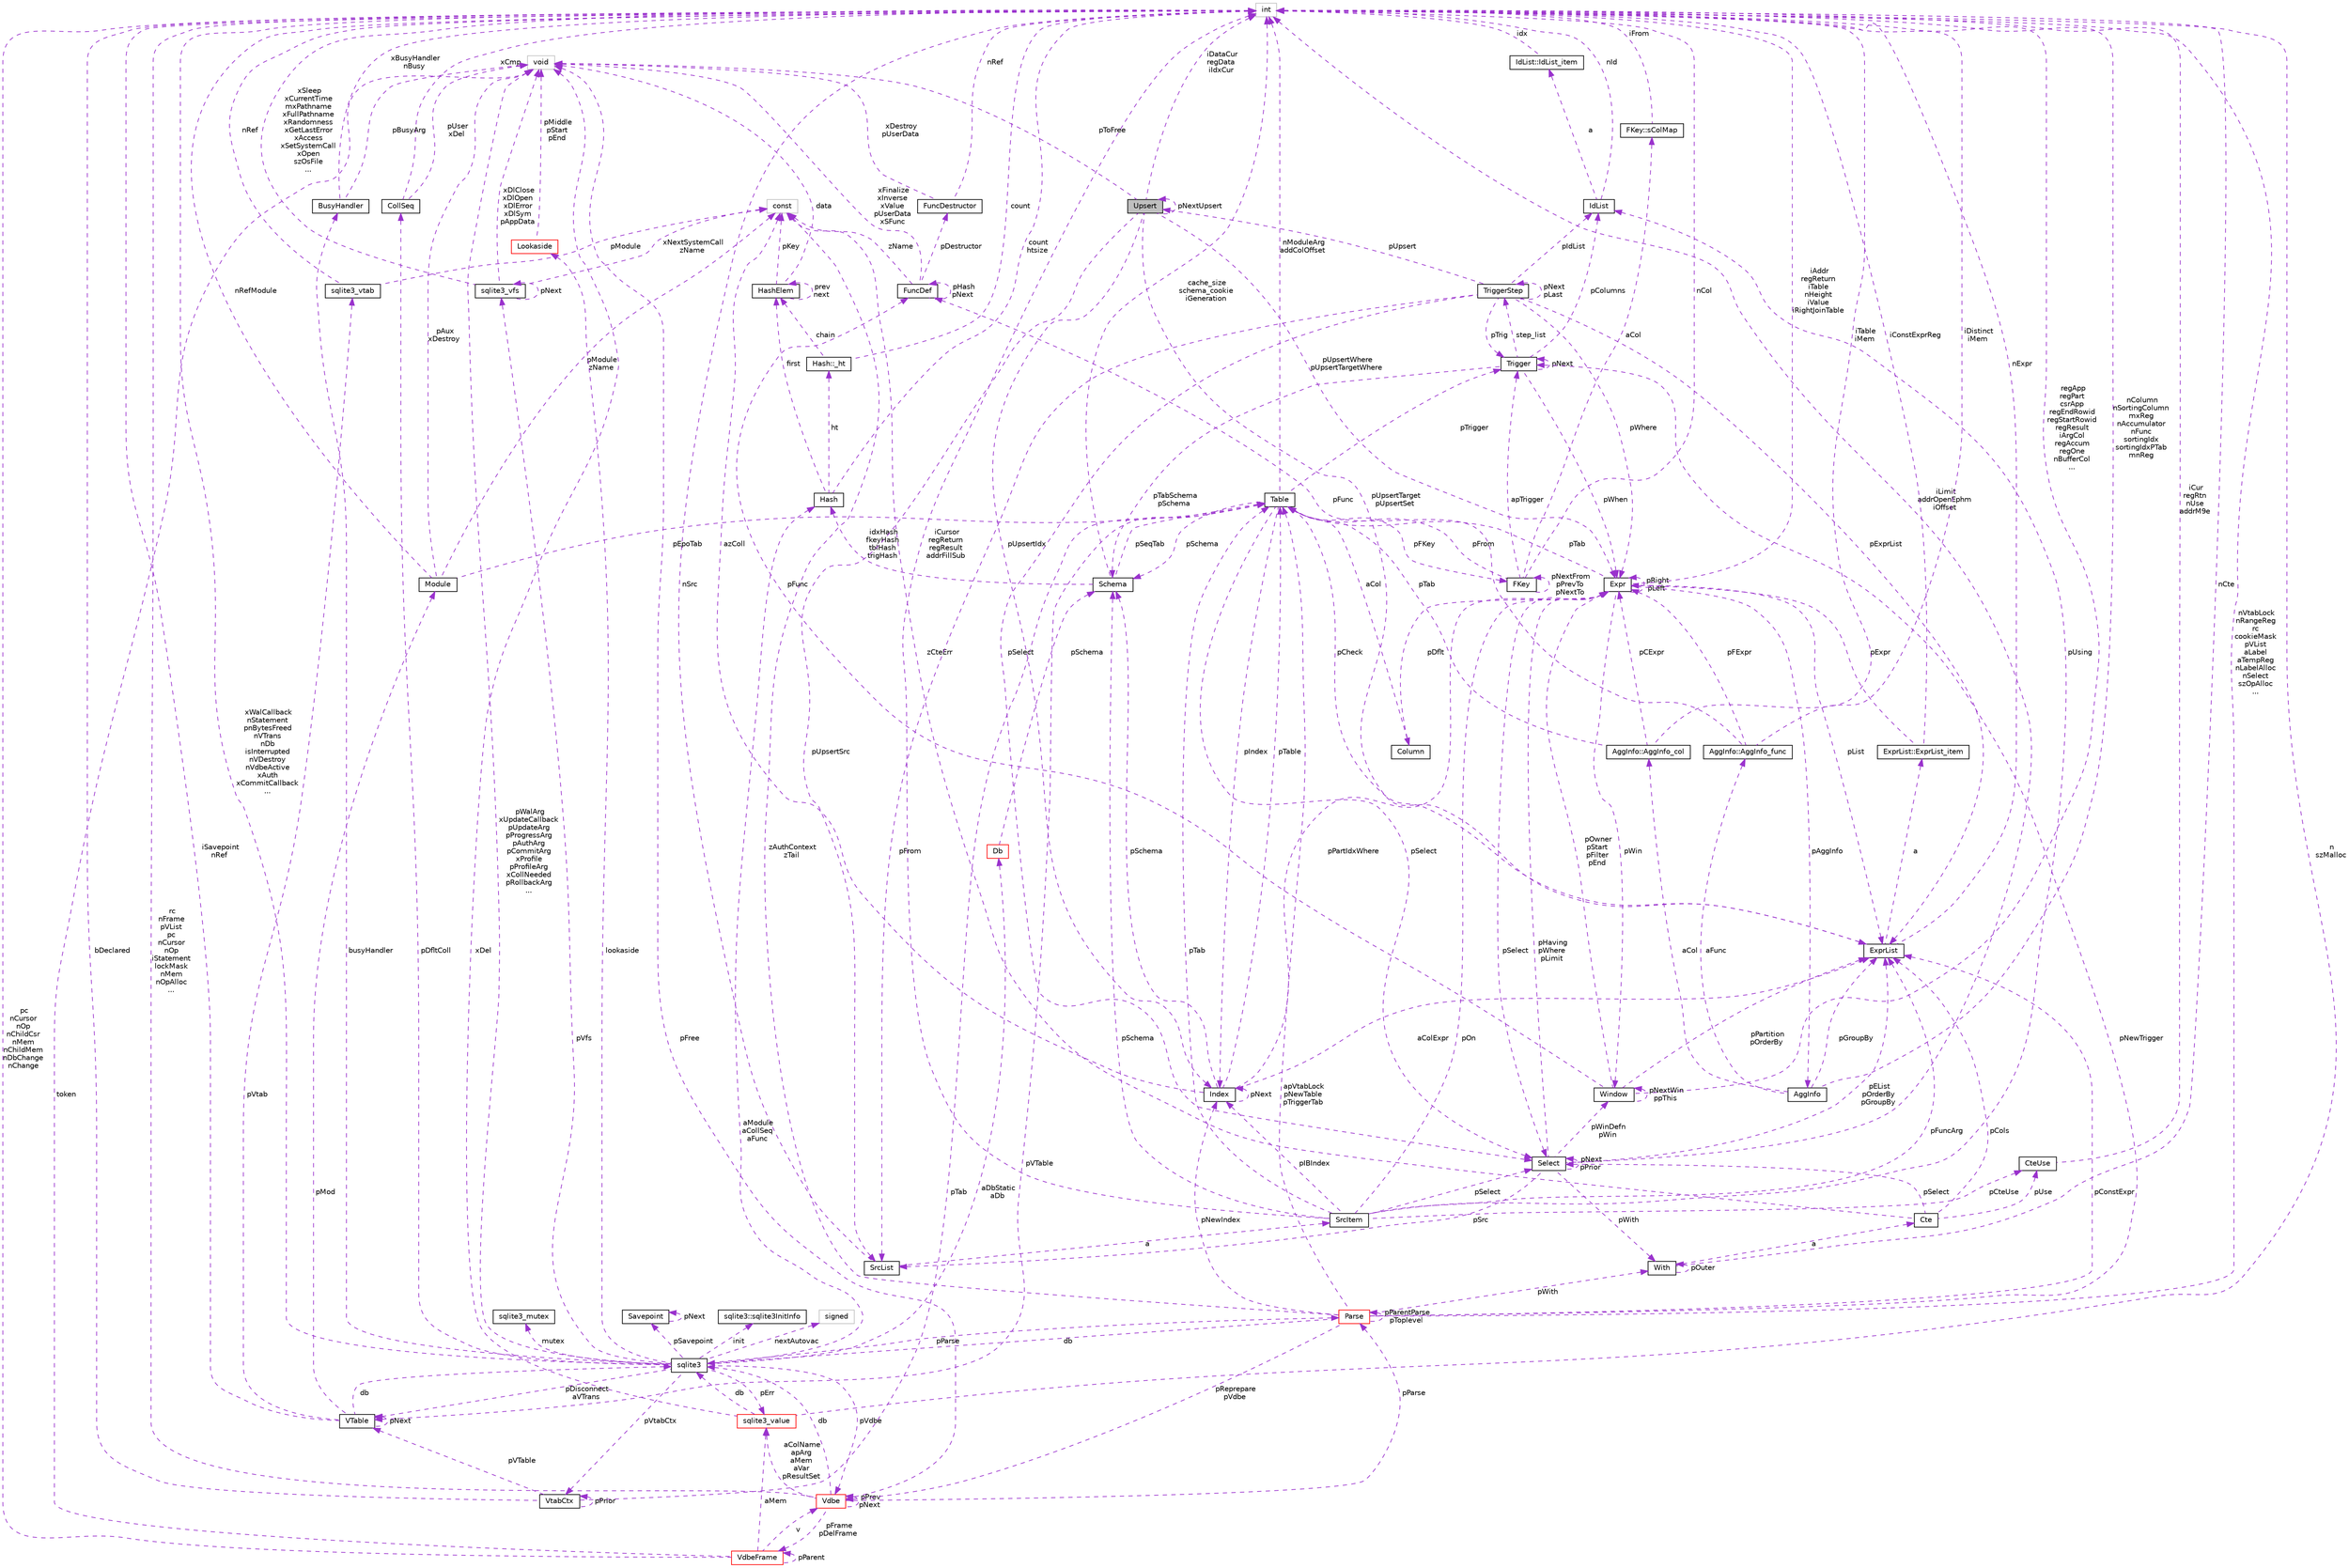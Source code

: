 digraph "Upsert"
{
 // LATEX_PDF_SIZE
  edge [fontname="Helvetica",fontsize="10",labelfontname="Helvetica",labelfontsize="10"];
  node [fontname="Helvetica",fontsize="10",shape=record];
  Node1 [label="Upsert",height=0.2,width=0.4,color="black", fillcolor="grey75", style="filled", fontcolor="black",tooltip=" "];
  Node2 -> Node1 [dir="back",color="darkorchid3",fontsize="10",style="dashed",label=" pUpsertWhere\npUpsertTargetWhere" ,fontname="Helvetica"];
  Node2 [label="Expr",height=0.2,width=0.4,color="black", fillcolor="white", style="filled",URL="$structExpr.html",tooltip=" "];
  Node3 -> Node2 [dir="back",color="darkorchid3",fontsize="10",style="dashed",label=" pAggInfo" ,fontname="Helvetica"];
  Node3 [label="AggInfo",height=0.2,width=0.4,color="black", fillcolor="white", style="filled",URL="$structAggInfo.html",tooltip=" "];
  Node4 -> Node3 [dir="back",color="darkorchid3",fontsize="10",style="dashed",label=" aCol" ,fontname="Helvetica"];
  Node4 [label="AggInfo::AggInfo_col",height=0.2,width=0.4,color="black", fillcolor="white", style="filled",URL="$structAggInfo_1_1AggInfo__col.html",tooltip=" "];
  Node2 -> Node4 [dir="back",color="darkorchid3",fontsize="10",style="dashed",label=" pCExpr" ,fontname="Helvetica"];
  Node5 -> Node4 [dir="back",color="darkorchid3",fontsize="10",style="dashed",label=" iTable\niMem" ,fontname="Helvetica"];
  Node5 [label="int",height=0.2,width=0.4,color="grey75", fillcolor="white", style="filled",tooltip=" "];
  Node6 -> Node4 [dir="back",color="darkorchid3",fontsize="10",style="dashed",label=" pTab" ,fontname="Helvetica"];
  Node6 [label="Table",height=0.2,width=0.4,color="black", fillcolor="white", style="filled",URL="$structTable.html",tooltip=" "];
  Node7 -> Node6 [dir="back",color="darkorchid3",fontsize="10",style="dashed",label=" pSchema" ,fontname="Helvetica"];
  Node7 [label="Schema",height=0.2,width=0.4,color="black", fillcolor="white", style="filled",URL="$structSchema.html",tooltip=" "];
  Node5 -> Node7 [dir="back",color="darkorchid3",fontsize="10",style="dashed",label=" cache_size\nschema_cookie\niGeneration" ,fontname="Helvetica"];
  Node6 -> Node7 [dir="back",color="darkorchid3",fontsize="10",style="dashed",label=" pSeqTab" ,fontname="Helvetica"];
  Node8 -> Node7 [dir="back",color="darkorchid3",fontsize="10",style="dashed",label=" idxHash\nfkeyHash\ntblHash\ntrigHash" ,fontname="Helvetica"];
  Node8 [label="Hash",height=0.2,width=0.4,color="black", fillcolor="white", style="filled",URL="$structHash.html",tooltip=" "];
  Node9 -> Node8 [dir="back",color="darkorchid3",fontsize="10",style="dashed",label=" ht" ,fontname="Helvetica"];
  Node9 [label="Hash::_ht",height=0.2,width=0.4,color="black", fillcolor="white", style="filled",URL="$structHash_1_1__ht.html",tooltip=" "];
  Node5 -> Node9 [dir="back",color="darkorchid3",fontsize="10",style="dashed",label=" count" ,fontname="Helvetica"];
  Node10 -> Node9 [dir="back",color="darkorchid3",fontsize="10",style="dashed",label=" chain" ,fontname="Helvetica"];
  Node10 [label="HashElem",height=0.2,width=0.4,color="black", fillcolor="white", style="filled",URL="$structHashElem.html",tooltip=" "];
  Node11 -> Node10 [dir="back",color="darkorchid3",fontsize="10",style="dashed",label=" data" ,fontname="Helvetica"];
  Node11 [label="void",height=0.2,width=0.4,color="grey75", fillcolor="white", style="filled",tooltip=" "];
  Node10 -> Node10 [dir="back",color="darkorchid3",fontsize="10",style="dashed",label=" prev\nnext" ,fontname="Helvetica"];
  Node12 -> Node10 [dir="back",color="darkorchid3",fontsize="10",style="dashed",label=" pKey" ,fontname="Helvetica"];
  Node12 [label="const",height=0.2,width=0.4,color="grey75", fillcolor="white", style="filled",tooltip=" "];
  Node5 -> Node8 [dir="back",color="darkorchid3",fontsize="10",style="dashed",label=" count\nhtsize" ,fontname="Helvetica"];
  Node10 -> Node8 [dir="back",color="darkorchid3",fontsize="10",style="dashed",label=" first" ,fontname="Helvetica"];
  Node13 -> Node6 [dir="back",color="darkorchid3",fontsize="10",style="dashed",label=" aCol" ,fontname="Helvetica"];
  Node13 [label="Column",height=0.2,width=0.4,color="black", fillcolor="white", style="filled",URL="$structColumn.html",tooltip=" "];
  Node2 -> Node13 [dir="back",color="darkorchid3",fontsize="10",style="dashed",label=" pDflt" ,fontname="Helvetica"];
  Node14 -> Node6 [dir="back",color="darkorchid3",fontsize="10",style="dashed",label=" pFKey" ,fontname="Helvetica"];
  Node14 [label="FKey",height=0.2,width=0.4,color="black", fillcolor="white", style="filled",URL="$structFKey.html",tooltip=" "];
  Node15 -> Node14 [dir="back",color="darkorchid3",fontsize="10",style="dashed",label=" aCol" ,fontname="Helvetica"];
  Node15 [label="FKey::sColMap",height=0.2,width=0.4,color="black", fillcolor="white", style="filled",URL="$structFKey_1_1sColMap.html",tooltip=" "];
  Node5 -> Node15 [dir="back",color="darkorchid3",fontsize="10",style="dashed",label=" iFrom" ,fontname="Helvetica"];
  Node14 -> Node14 [dir="back",color="darkorchid3",fontsize="10",style="dashed",label=" pNextFrom\npPrevTo\npNextTo" ,fontname="Helvetica"];
  Node5 -> Node14 [dir="back",color="darkorchid3",fontsize="10",style="dashed",label=" nCol" ,fontname="Helvetica"];
  Node6 -> Node14 [dir="back",color="darkorchid3",fontsize="10",style="dashed",label=" pFrom" ,fontname="Helvetica"];
  Node16 -> Node14 [dir="back",color="darkorchid3",fontsize="10",style="dashed",label=" apTrigger" ,fontname="Helvetica"];
  Node16 [label="Trigger",height=0.2,width=0.4,color="black", fillcolor="white", style="filled",URL="$structTrigger.html",tooltip=" "];
  Node17 -> Node16 [dir="back",color="darkorchid3",fontsize="10",style="dashed",label=" step_list" ,fontname="Helvetica"];
  Node17 [label="TriggerStep",height=0.2,width=0.4,color="black", fillcolor="white", style="filled",URL="$structTriggerStep.html",tooltip=" "];
  Node17 -> Node17 [dir="back",color="darkorchid3",fontsize="10",style="dashed",label=" pNext\npLast" ,fontname="Helvetica"];
  Node2 -> Node17 [dir="back",color="darkorchid3",fontsize="10",style="dashed",label=" pWhere" ,fontname="Helvetica"];
  Node18 -> Node17 [dir="back",color="darkorchid3",fontsize="10",style="dashed",label=" pIdList" ,fontname="Helvetica"];
  Node18 [label="IdList",height=0.2,width=0.4,color="black", fillcolor="white", style="filled",URL="$structIdList.html",tooltip=" "];
  Node19 -> Node18 [dir="back",color="darkorchid3",fontsize="10",style="dashed",label=" a" ,fontname="Helvetica"];
  Node19 [label="IdList::IdList_item",height=0.2,width=0.4,color="black", fillcolor="white", style="filled",URL="$structIdList_1_1IdList__item.html",tooltip=" "];
  Node5 -> Node19 [dir="back",color="darkorchid3",fontsize="10",style="dashed",label=" idx" ,fontname="Helvetica"];
  Node5 -> Node18 [dir="back",color="darkorchid3",fontsize="10",style="dashed",label=" nId" ,fontname="Helvetica"];
  Node20 -> Node17 [dir="back",color="darkorchid3",fontsize="10",style="dashed",label=" pSelect" ,fontname="Helvetica"];
  Node20 [label="Select",height=0.2,width=0.4,color="black", fillcolor="white", style="filled",URL="$structSelect.html",tooltip=" "];
  Node2 -> Node20 [dir="back",color="darkorchid3",fontsize="10",style="dashed",label=" pHaving\npWhere\npLimit" ,fontname="Helvetica"];
  Node21 -> Node20 [dir="back",color="darkorchid3",fontsize="10",style="dashed",label=" pWith" ,fontname="Helvetica"];
  Node21 [label="With",height=0.2,width=0.4,color="black", fillcolor="white", style="filled",URL="$structWith.html",tooltip=" "];
  Node22 -> Node21 [dir="back",color="darkorchid3",fontsize="10",style="dashed",label=" a" ,fontname="Helvetica"];
  Node22 [label="Cte",height=0.2,width=0.4,color="black", fillcolor="white", style="filled",URL="$structCte.html",tooltip=" "];
  Node23 -> Node22 [dir="back",color="darkorchid3",fontsize="10",style="dashed",label=" pUse" ,fontname="Helvetica"];
  Node23 [label="CteUse",height=0.2,width=0.4,color="black", fillcolor="white", style="filled",URL="$structCteUse.html",tooltip=" "];
  Node5 -> Node23 [dir="back",color="darkorchid3",fontsize="10",style="dashed",label=" iCur\nregRtn\nnUse\naddrM9e" ,fontname="Helvetica"];
  Node20 -> Node22 [dir="back",color="darkorchid3",fontsize="10",style="dashed",label=" pSelect" ,fontname="Helvetica"];
  Node12 -> Node22 [dir="back",color="darkorchid3",fontsize="10",style="dashed",label=" zCteErr" ,fontname="Helvetica"];
  Node24 -> Node22 [dir="back",color="darkorchid3",fontsize="10",style="dashed",label=" pCols" ,fontname="Helvetica"];
  Node24 [label="ExprList",height=0.2,width=0.4,color="black", fillcolor="white", style="filled",URL="$structExprList.html",tooltip=" "];
  Node25 -> Node24 [dir="back",color="darkorchid3",fontsize="10",style="dashed",label=" a" ,fontname="Helvetica"];
  Node25 [label="ExprList::ExprList_item",height=0.2,width=0.4,color="black", fillcolor="white", style="filled",URL="$structExprList_1_1ExprList__item.html",tooltip=" "];
  Node2 -> Node25 [dir="back",color="darkorchid3",fontsize="10",style="dashed",label=" pExpr" ,fontname="Helvetica"];
  Node5 -> Node25 [dir="back",color="darkorchid3",fontsize="10",style="dashed",label=" iConstExprReg" ,fontname="Helvetica"];
  Node5 -> Node24 [dir="back",color="darkorchid3",fontsize="10",style="dashed",label=" nExpr" ,fontname="Helvetica"];
  Node21 -> Node21 [dir="back",color="darkorchid3",fontsize="10",style="dashed",label=" pOuter" ,fontname="Helvetica"];
  Node5 -> Node21 [dir="back",color="darkorchid3",fontsize="10",style="dashed",label=" nCte" ,fontname="Helvetica"];
  Node5 -> Node20 [dir="back",color="darkorchid3",fontsize="10",style="dashed",label=" iLimit\naddrOpenEphm\niOffset" ,fontname="Helvetica"];
  Node20 -> Node20 [dir="back",color="darkorchid3",fontsize="10",style="dashed",label=" pNext\npPrior" ,fontname="Helvetica"];
  Node26 -> Node20 [dir="back",color="darkorchid3",fontsize="10",style="dashed",label=" pSrc" ,fontname="Helvetica"];
  Node26 [label="SrcList",height=0.2,width=0.4,color="black", fillcolor="white", style="filled",URL="$structSrcList.html",tooltip=" "];
  Node27 -> Node26 [dir="back",color="darkorchid3",fontsize="10",style="dashed",label=" a" ,fontname="Helvetica"];
  Node27 [label="SrcItem",height=0.2,width=0.4,color="black", fillcolor="white", style="filled",URL="$structSrcItem.html",tooltip=" "];
  Node7 -> Node27 [dir="back",color="darkorchid3",fontsize="10",style="dashed",label=" pSchema" ,fontname="Helvetica"];
  Node23 -> Node27 [dir="back",color="darkorchid3",fontsize="10",style="dashed",label=" pCteUse" ,fontname="Helvetica"];
  Node2 -> Node27 [dir="back",color="darkorchid3",fontsize="10",style="dashed",label=" pOn" ,fontname="Helvetica"];
  Node18 -> Node27 [dir="back",color="darkorchid3",fontsize="10",style="dashed",label=" pUsing" ,fontname="Helvetica"];
  Node5 -> Node27 [dir="back",color="darkorchid3",fontsize="10",style="dashed",label=" iCursor\nregReturn\nregResult\naddrFillSub" ,fontname="Helvetica"];
  Node6 -> Node27 [dir="back",color="darkorchid3",fontsize="10",style="dashed",label=" pTab" ,fontname="Helvetica"];
  Node20 -> Node27 [dir="back",color="darkorchid3",fontsize="10",style="dashed",label=" pSelect" ,fontname="Helvetica"];
  Node28 -> Node27 [dir="back",color="darkorchid3",fontsize="10",style="dashed",label=" pIBIndex" ,fontname="Helvetica"];
  Node28 [label="Index",height=0.2,width=0.4,color="black", fillcolor="white", style="filled",URL="$structIndex.html",tooltip=" "];
  Node7 -> Node28 [dir="back",color="darkorchid3",fontsize="10",style="dashed",label=" pSchema" ,fontname="Helvetica"];
  Node2 -> Node28 [dir="back",color="darkorchid3",fontsize="10",style="dashed",label=" pPartIdxWhere" ,fontname="Helvetica"];
  Node6 -> Node28 [dir="back",color="darkorchid3",fontsize="10",style="dashed",label=" pTable" ,fontname="Helvetica"];
  Node24 -> Node28 [dir="back",color="darkorchid3",fontsize="10",style="dashed",label=" aColExpr" ,fontname="Helvetica"];
  Node12 -> Node28 [dir="back",color="darkorchid3",fontsize="10",style="dashed",label=" azColl" ,fontname="Helvetica"];
  Node28 -> Node28 [dir="back",color="darkorchid3",fontsize="10",style="dashed",label=" pNext" ,fontname="Helvetica"];
  Node24 -> Node27 [dir="back",color="darkorchid3",fontsize="10",style="dashed",label=" pFuncArg" ,fontname="Helvetica"];
  Node5 -> Node26 [dir="back",color="darkorchid3",fontsize="10",style="dashed",label=" nSrc" ,fontname="Helvetica"];
  Node24 -> Node20 [dir="back",color="darkorchid3",fontsize="10",style="dashed",label=" pEList\npOrderBy\npGroupBy" ,fontname="Helvetica"];
  Node29 -> Node20 [dir="back",color="darkorchid3",fontsize="10",style="dashed",label=" pWinDefn\npWin" ,fontname="Helvetica"];
  Node29 [label="Window",height=0.2,width=0.4,color="black", fillcolor="white", style="filled",URL="$structWindow.html",tooltip=" "];
  Node2 -> Node29 [dir="back",color="darkorchid3",fontsize="10",style="dashed",label=" pOwner\npStart\npFilter\npEnd" ,fontname="Helvetica"];
  Node5 -> Node29 [dir="back",color="darkorchid3",fontsize="10",style="dashed",label=" regApp\nregPart\ncsrApp\nregEndRowid\nregStartRowid\nregResult\niArgCol\nregAccum\nregOne\nnBufferCol\n..." ,fontname="Helvetica"];
  Node24 -> Node29 [dir="back",color="darkorchid3",fontsize="10",style="dashed",label=" pPartition\npOrderBy" ,fontname="Helvetica"];
  Node30 -> Node29 [dir="back",color="darkorchid3",fontsize="10",style="dashed",label=" pFunc" ,fontname="Helvetica"];
  Node30 [label="FuncDef",height=0.2,width=0.4,color="black", fillcolor="white", style="filled",URL="$structFuncDef.html",tooltip=" "];
  Node11 -> Node30 [dir="back",color="darkorchid3",fontsize="10",style="dashed",label=" xFinalize\nxInverse\nxValue\npUserData\nxSFunc" ,fontname="Helvetica"];
  Node31 -> Node30 [dir="back",color="darkorchid3",fontsize="10",style="dashed",label=" pDestructor" ,fontname="Helvetica"];
  Node31 [label="FuncDestructor",height=0.2,width=0.4,color="black", fillcolor="white", style="filled",URL="$structFuncDestructor.html",tooltip=" "];
  Node11 -> Node31 [dir="back",color="darkorchid3",fontsize="10",style="dashed",label=" xDestroy\npUserData" ,fontname="Helvetica"];
  Node5 -> Node31 [dir="back",color="darkorchid3",fontsize="10",style="dashed",label=" nRef" ,fontname="Helvetica"];
  Node12 -> Node30 [dir="back",color="darkorchid3",fontsize="10",style="dashed",label=" zName" ,fontname="Helvetica"];
  Node30 -> Node30 [dir="back",color="darkorchid3",fontsize="10",style="dashed",label=" pHash\npNext" ,fontname="Helvetica"];
  Node29 -> Node29 [dir="back",color="darkorchid3",fontsize="10",style="dashed",label=" pNextWin\nppThis" ,fontname="Helvetica"];
  Node16 -> Node17 [dir="back",color="darkorchid3",fontsize="10",style="dashed",label=" pTrig" ,fontname="Helvetica"];
  Node26 -> Node17 [dir="back",color="darkorchid3",fontsize="10",style="dashed",label=" pFrom" ,fontname="Helvetica"];
  Node24 -> Node17 [dir="back",color="darkorchid3",fontsize="10",style="dashed",label=" pExprList" ,fontname="Helvetica"];
  Node1 -> Node17 [dir="back",color="darkorchid3",fontsize="10",style="dashed",label=" pUpsert" ,fontname="Helvetica"];
  Node7 -> Node16 [dir="back",color="darkorchid3",fontsize="10",style="dashed",label=" pTabSchema\npSchema" ,fontname="Helvetica"];
  Node2 -> Node16 [dir="back",color="darkorchid3",fontsize="10",style="dashed",label=" pWhen" ,fontname="Helvetica"];
  Node18 -> Node16 [dir="back",color="darkorchid3",fontsize="10",style="dashed",label=" pColumns" ,fontname="Helvetica"];
  Node16 -> Node16 [dir="back",color="darkorchid3",fontsize="10",style="dashed",label=" pNext" ,fontname="Helvetica"];
  Node32 -> Node6 [dir="back",color="darkorchid3",fontsize="10",style="dashed",label=" pVTable" ,fontname="Helvetica"];
  Node32 [label="VTable",height=0.2,width=0.4,color="black", fillcolor="white", style="filled",URL="$structVTable.html",tooltip=" "];
  Node33 -> Node32 [dir="back",color="darkorchid3",fontsize="10",style="dashed",label=" db" ,fontname="Helvetica"];
  Node33 [label="sqlite3",height=0.2,width=0.4,color="black", fillcolor="white", style="filled",URL="$structsqlite3.html",tooltip=" "];
  Node34 -> Node33 [dir="back",color="darkorchid3",fontsize="10",style="dashed",label=" pVdbe" ,fontname="Helvetica"];
  Node34 [label="Vdbe",height=0.2,width=0.4,color="red", fillcolor="white", style="filled",URL="$structVdbe.html",tooltip=" "];
  Node34 -> Node34 [dir="back",color="darkorchid3",fontsize="10",style="dashed",label=" pPrev\npNext" ,fontname="Helvetica"];
  Node33 -> Node34 [dir="back",color="darkorchid3",fontsize="10",style="dashed",label=" db" ,fontname="Helvetica"];
  Node11 -> Node34 [dir="back",color="darkorchid3",fontsize="10",style="dashed",label=" pFree" ,fontname="Helvetica"];
  Node35 -> Node34 [dir="back",color="darkorchid3",fontsize="10",style="dashed",label=" aColName\napArg\naMem\naVar\npResultSet" ,fontname="Helvetica"];
  Node35 [label="sqlite3_value",height=0.2,width=0.4,color="red", fillcolor="white", style="filled",URL="$structsqlite3__value.html",tooltip=" "];
  Node33 -> Node35 [dir="back",color="darkorchid3",fontsize="10",style="dashed",label=" db" ,fontname="Helvetica"];
  Node11 -> Node35 [dir="back",color="darkorchid3",fontsize="10",style="dashed",label=" xDel" ,fontname="Helvetica"];
  Node5 -> Node35 [dir="back",color="darkorchid3",fontsize="10",style="dashed",label=" n\nszMalloc" ,fontname="Helvetica"];
  Node37 -> Node34 [dir="back",color="darkorchid3",fontsize="10",style="dashed",label=" pFrame\npDelFrame" ,fontname="Helvetica"];
  Node37 [label="VdbeFrame",height=0.2,width=0.4,color="red", fillcolor="white", style="filled",URL="$structVdbeFrame.html",tooltip=" "];
  Node34 -> Node37 [dir="back",color="darkorchid3",fontsize="10",style="dashed",label=" v" ,fontname="Helvetica"];
  Node11 -> Node37 [dir="back",color="darkorchid3",fontsize="10",style="dashed",label=" token" ,fontname="Helvetica"];
  Node35 -> Node37 [dir="back",color="darkorchid3",fontsize="10",style="dashed",label=" aMem" ,fontname="Helvetica"];
  Node37 -> Node37 [dir="back",color="darkorchid3",fontsize="10",style="dashed",label=" pParent" ,fontname="Helvetica"];
  Node5 -> Node37 [dir="back",color="darkorchid3",fontsize="10",style="dashed",label=" pc\nnCursor\nnOp\nnChildCsr\nnMem\nnChildMem\nnDbChange\nnChange" ,fontname="Helvetica"];
  Node5 -> Node34 [dir="back",color="darkorchid3",fontsize="10",style="dashed",label=" rc\nnFrame\npVList\npc\nnCursor\nnOp\niStatement\nlockMask\nnMem\nnOpAlloc\n..." ,fontname="Helvetica"];
  Node77 -> Node34 [dir="back",color="darkorchid3",fontsize="10",style="dashed",label=" pParse" ,fontname="Helvetica"];
  Node77 [label="Parse",height=0.2,width=0.4,color="red", fillcolor="white", style="filled",URL="$structParse.html",tooltip=" "];
  Node34 -> Node77 [dir="back",color="darkorchid3",fontsize="10",style="dashed",label=" pReprepare\npVdbe" ,fontname="Helvetica"];
  Node33 -> Node77 [dir="back",color="darkorchid3",fontsize="10",style="dashed",label=" db" ,fontname="Helvetica"];
  Node21 -> Node77 [dir="back",color="darkorchid3",fontsize="10",style="dashed",label=" pWith" ,fontname="Helvetica"];
  Node5 -> Node77 [dir="back",color="darkorchid3",fontsize="10",style="dashed",label=" nVtabLock\nnRangeReg\nrc\ncookieMask\npVList\naLabel\naTempReg\nnLabelAlloc\nnSelect\nszOpAlloc\n..." ,fontname="Helvetica"];
  Node6 -> Node77 [dir="back",color="darkorchid3",fontsize="10",style="dashed",label=" apVtabLock\npNewTable\npTriggerTab" ,fontname="Helvetica"];
  Node16 -> Node77 [dir="back",color="darkorchid3",fontsize="10",style="dashed",label=" pNewTrigger" ,fontname="Helvetica"];
  Node28 -> Node77 [dir="back",color="darkorchid3",fontsize="10",style="dashed",label=" pNewIndex" ,fontname="Helvetica"];
  Node12 -> Node77 [dir="back",color="darkorchid3",fontsize="10",style="dashed",label=" zAuthContext\nzTail" ,fontname="Helvetica"];
  Node24 -> Node77 [dir="back",color="darkorchid3",fontsize="10",style="dashed",label=" pConstExpr" ,fontname="Helvetica"];
  Node77 -> Node77 [dir="back",color="darkorchid3",fontsize="10",style="dashed",label=" pParentParse\npToplevel" ,fontname="Helvetica"];
  Node98 -> Node33 [dir="back",color="darkorchid3",fontsize="10",style="dashed",label=" pSavepoint" ,fontname="Helvetica"];
  Node98 [label="Savepoint",height=0.2,width=0.4,color="black", fillcolor="white", style="filled",URL="$structSavepoint.html",tooltip=" "];
  Node98 -> Node98 [dir="back",color="darkorchid3",fontsize="10",style="dashed",label=" pNext" ,fontname="Helvetica"];
  Node11 -> Node33 [dir="back",color="darkorchid3",fontsize="10",style="dashed",label=" pWalArg\nxUpdateCallback\npUpdateArg\npProgressArg\npAuthArg\npCommitArg\nxProfile\npProfileArg\nxCollNeeded\npRollbackArg\n..." ,fontname="Helvetica"];
  Node99 -> Node33 [dir="back",color="darkorchid3",fontsize="10",style="dashed",label=" lookaside" ,fontname="Helvetica"];
  Node99 [label="Lookaside",height=0.2,width=0.4,color="red", fillcolor="white", style="filled",URL="$structLookaside.html",tooltip=" "];
  Node11 -> Node99 [dir="back",color="darkorchid3",fontsize="10",style="dashed",label=" pMiddle\npStart\npEnd" ,fontname="Helvetica"];
  Node35 -> Node33 [dir="back",color="darkorchid3",fontsize="10",style="dashed",label=" pErr" ,fontname="Helvetica"];
  Node44 -> Node33 [dir="back",color="darkorchid3",fontsize="10",style="dashed",label=" mutex" ,fontname="Helvetica"];
  Node44 [label="sqlite3_mutex",height=0.2,width=0.4,color="black", fillcolor="white", style="filled",URL="$structsqlite3__mutex.html",tooltip=" "];
  Node54 -> Node33 [dir="back",color="darkorchid3",fontsize="10",style="dashed",label=" pVfs" ,fontname="Helvetica"];
  Node54 [label="sqlite3_vfs",height=0.2,width=0.4,color="black", fillcolor="white", style="filled",URL="$structsqlite3__vfs.html",tooltip=" "];
  Node11 -> Node54 [dir="back",color="darkorchid3",fontsize="10",style="dashed",label=" xDlClose\nxDlOpen\nxDlError\nxDlSym\npAppData" ,fontname="Helvetica"];
  Node54 -> Node54 [dir="back",color="darkorchid3",fontsize="10",style="dashed",label=" pNext" ,fontname="Helvetica"];
  Node5 -> Node54 [dir="back",color="darkorchid3",fontsize="10",style="dashed",label=" xSleep\nxCurrentTime\nmxPathname\nxFullPathname\nxRandomness\nxGetLastError\nxAccess\nxSetSystemCall\nxOpen\nszOsFile\n..." ,fontname="Helvetica"];
  Node12 -> Node54 [dir="back",color="darkorchid3",fontsize="10",style="dashed",label=" xNextSystemCall\nzName" ,fontname="Helvetica"];
  Node101 -> Node33 [dir="back",color="darkorchid3",fontsize="10",style="dashed",label=" init" ,fontname="Helvetica"];
  Node101 [label="sqlite3::sqlite3InitInfo",height=0.2,width=0.4,color="black", fillcolor="white", style="filled",URL="$structsqlite3_1_1sqlite3InitInfo.html",tooltip=" "];
  Node102 -> Node33 [dir="back",color="darkorchid3",fontsize="10",style="dashed",label=" busyHandler" ,fontname="Helvetica"];
  Node102 [label="BusyHandler",height=0.2,width=0.4,color="black", fillcolor="white", style="filled",URL="$structBusyHandler.html",tooltip=" "];
  Node11 -> Node102 [dir="back",color="darkorchid3",fontsize="10",style="dashed",label=" pBusyArg" ,fontname="Helvetica"];
  Node5 -> Node102 [dir="back",color="darkorchid3",fontsize="10",style="dashed",label=" xBusyHandler\nnBusy" ,fontname="Helvetica"];
  Node103 -> Node33 [dir="back",color="darkorchid3",fontsize="10",style="dashed",label=" pVtabCtx" ,fontname="Helvetica"];
  Node103 [label="VtabCtx",height=0.2,width=0.4,color="black", fillcolor="white", style="filled",URL="$structVtabCtx.html",tooltip=" "];
  Node103 -> Node103 [dir="back",color="darkorchid3",fontsize="10",style="dashed",label=" pPrior" ,fontname="Helvetica"];
  Node5 -> Node103 [dir="back",color="darkorchid3",fontsize="10",style="dashed",label=" bDeclared" ,fontname="Helvetica"];
  Node32 -> Node103 [dir="back",color="darkorchid3",fontsize="10",style="dashed",label=" pVTable" ,fontname="Helvetica"];
  Node6 -> Node103 [dir="back",color="darkorchid3",fontsize="10",style="dashed",label=" pTab" ,fontname="Helvetica"];
  Node59 -> Node33 [dir="back",color="darkorchid3",fontsize="10",style="dashed",label=" pDfltColl" ,fontname="Helvetica"];
  Node59 [label="CollSeq",height=0.2,width=0.4,color="black", fillcolor="white", style="filled",URL="$structCollSeq.html",tooltip=" "];
  Node11 -> Node59 [dir="back",color="darkorchid3",fontsize="10",style="dashed",label=" pUser\nxDel" ,fontname="Helvetica"];
  Node5 -> Node59 [dir="back",color="darkorchid3",fontsize="10",style="dashed",label=" xCmp" ,fontname="Helvetica"];
  Node32 -> Node33 [dir="back",color="darkorchid3",fontsize="10",style="dashed",label=" pDisconnect\naVTrans" ,fontname="Helvetica"];
  Node5 -> Node33 [dir="back",color="darkorchid3",fontsize="10",style="dashed",label=" xWalCallback\nnStatement\npnBytesFreed\nnVTrans\nnDb\nisInterrupted\nnVDestroy\nnVdbeActive\nxAuth\nxCommitCallback\n..." ,fontname="Helvetica"];
  Node76 -> Node33 [dir="back",color="darkorchid3",fontsize="10",style="dashed",label=" nextAutovac" ,fontname="Helvetica"];
  Node76 [label="signed",height=0.2,width=0.4,color="grey75", fillcolor="white", style="filled",tooltip=" "];
  Node104 -> Node33 [dir="back",color="darkorchid3",fontsize="10",style="dashed",label=" aDbStatic\naDb" ,fontname="Helvetica"];
  Node104 [label="Db",height=0.2,width=0.4,color="red", fillcolor="white", style="filled",URL="$structDb.html",tooltip=" "];
  Node7 -> Node104 [dir="back",color="darkorchid3",fontsize="10",style="dashed",label=" pSchema" ,fontname="Helvetica"];
  Node8 -> Node33 [dir="back",color="darkorchid3",fontsize="10",style="dashed",label=" aModule\naCollSeq\naFunc" ,fontname="Helvetica"];
  Node77 -> Node33 [dir="back",color="darkorchid3",fontsize="10",style="dashed",label=" pParse" ,fontname="Helvetica"];
  Node32 -> Node32 [dir="back",color="darkorchid3",fontsize="10",style="dashed",label=" pNext" ,fontname="Helvetica"];
  Node5 -> Node32 [dir="back",color="darkorchid3",fontsize="10",style="dashed",label=" iSavepoint\nnRef" ,fontname="Helvetica"];
  Node105 -> Node32 [dir="back",color="darkorchid3",fontsize="10",style="dashed",label=" pMod" ,fontname="Helvetica"];
  Node105 [label="Module",height=0.2,width=0.4,color="black", fillcolor="white", style="filled",URL="$structModule.html",tooltip=" "];
  Node11 -> Node105 [dir="back",color="darkorchid3",fontsize="10",style="dashed",label=" pAux\nxDestroy" ,fontname="Helvetica"];
  Node5 -> Node105 [dir="back",color="darkorchid3",fontsize="10",style="dashed",label=" nRefModule" ,fontname="Helvetica"];
  Node6 -> Node105 [dir="back",color="darkorchid3",fontsize="10",style="dashed",label=" pEpoTab" ,fontname="Helvetica"];
  Node12 -> Node105 [dir="back",color="darkorchid3",fontsize="10",style="dashed",label=" pModule\nzName" ,fontname="Helvetica"];
  Node61 -> Node32 [dir="back",color="darkorchid3",fontsize="10",style="dashed",label=" pVtab" ,fontname="Helvetica"];
  Node61 [label="sqlite3_vtab",height=0.2,width=0.4,color="black", fillcolor="white", style="filled",URL="$structsqlite3__vtab.html",tooltip=" "];
  Node5 -> Node61 [dir="back",color="darkorchid3",fontsize="10",style="dashed",label=" nRef" ,fontname="Helvetica"];
  Node12 -> Node61 [dir="back",color="darkorchid3",fontsize="10",style="dashed",label=" pModule" ,fontname="Helvetica"];
  Node5 -> Node6 [dir="back",color="darkorchid3",fontsize="10",style="dashed",label=" nModuleArg\naddColOffset" ,fontname="Helvetica"];
  Node16 -> Node6 [dir="back",color="darkorchid3",fontsize="10",style="dashed",label=" pTrigger" ,fontname="Helvetica"];
  Node20 -> Node6 [dir="back",color="darkorchid3",fontsize="10",style="dashed",label=" pSelect" ,fontname="Helvetica"];
  Node24 -> Node6 [dir="back",color="darkorchid3",fontsize="10",style="dashed",label=" pCheck" ,fontname="Helvetica"];
  Node28 -> Node6 [dir="back",color="darkorchid3",fontsize="10",style="dashed",label=" pIndex" ,fontname="Helvetica"];
  Node5 -> Node3 [dir="back",color="darkorchid3",fontsize="10",style="dashed",label=" nColumn\nnSortingColumn\nmxReg\nnAccumulator\nnFunc\nsortingIdx\nsortingIdxPTab\nmnReg" ,fontname="Helvetica"];
  Node106 -> Node3 [dir="back",color="darkorchid3",fontsize="10",style="dashed",label=" aFunc" ,fontname="Helvetica"];
  Node106 [label="AggInfo::AggInfo_func",height=0.2,width=0.4,color="black", fillcolor="white", style="filled",URL="$structAggInfo_1_1AggInfo__func.html",tooltip=" "];
  Node2 -> Node106 [dir="back",color="darkorchid3",fontsize="10",style="dashed",label=" pFExpr" ,fontname="Helvetica"];
  Node5 -> Node106 [dir="back",color="darkorchid3",fontsize="10",style="dashed",label=" iDistinct\niMem" ,fontname="Helvetica"];
  Node30 -> Node106 [dir="back",color="darkorchid3",fontsize="10",style="dashed",label=" pFunc" ,fontname="Helvetica"];
  Node24 -> Node3 [dir="back",color="darkorchid3",fontsize="10",style="dashed",label=" pGroupBy" ,fontname="Helvetica"];
  Node2 -> Node2 [dir="back",color="darkorchid3",fontsize="10",style="dashed",label=" pRight\npLeft" ,fontname="Helvetica"];
  Node5 -> Node2 [dir="back",color="darkorchid3",fontsize="10",style="dashed",label=" iAddr\nregReturn\niTable\nnHeight\niValue\niRightJoinTable" ,fontname="Helvetica"];
  Node6 -> Node2 [dir="back",color="darkorchid3",fontsize="10",style="dashed",label=" pTab" ,fontname="Helvetica"];
  Node20 -> Node2 [dir="back",color="darkorchid3",fontsize="10",style="dashed",label=" pSelect" ,fontname="Helvetica"];
  Node24 -> Node2 [dir="back",color="darkorchid3",fontsize="10",style="dashed",label=" pList" ,fontname="Helvetica"];
  Node29 -> Node2 [dir="back",color="darkorchid3",fontsize="10",style="dashed",label=" pWin" ,fontname="Helvetica"];
  Node11 -> Node1 [dir="back",color="darkorchid3",fontsize="10",style="dashed",label=" pToFree" ,fontname="Helvetica"];
  Node5 -> Node1 [dir="back",color="darkorchid3",fontsize="10",style="dashed",label=" iDataCur\nregData\niIdxCur" ,fontname="Helvetica"];
  Node26 -> Node1 [dir="back",color="darkorchid3",fontsize="10",style="dashed",label=" pUpsertSrc" ,fontname="Helvetica"];
  Node28 -> Node1 [dir="back",color="darkorchid3",fontsize="10",style="dashed",label=" pUpsertIdx" ,fontname="Helvetica"];
  Node24 -> Node1 [dir="back",color="darkorchid3",fontsize="10",style="dashed",label=" pUpsertTarget\npUpsertSet" ,fontname="Helvetica"];
  Node1 -> Node1 [dir="back",color="darkorchid3",fontsize="10",style="dashed",label=" pNextUpsert" ,fontname="Helvetica"];
}
